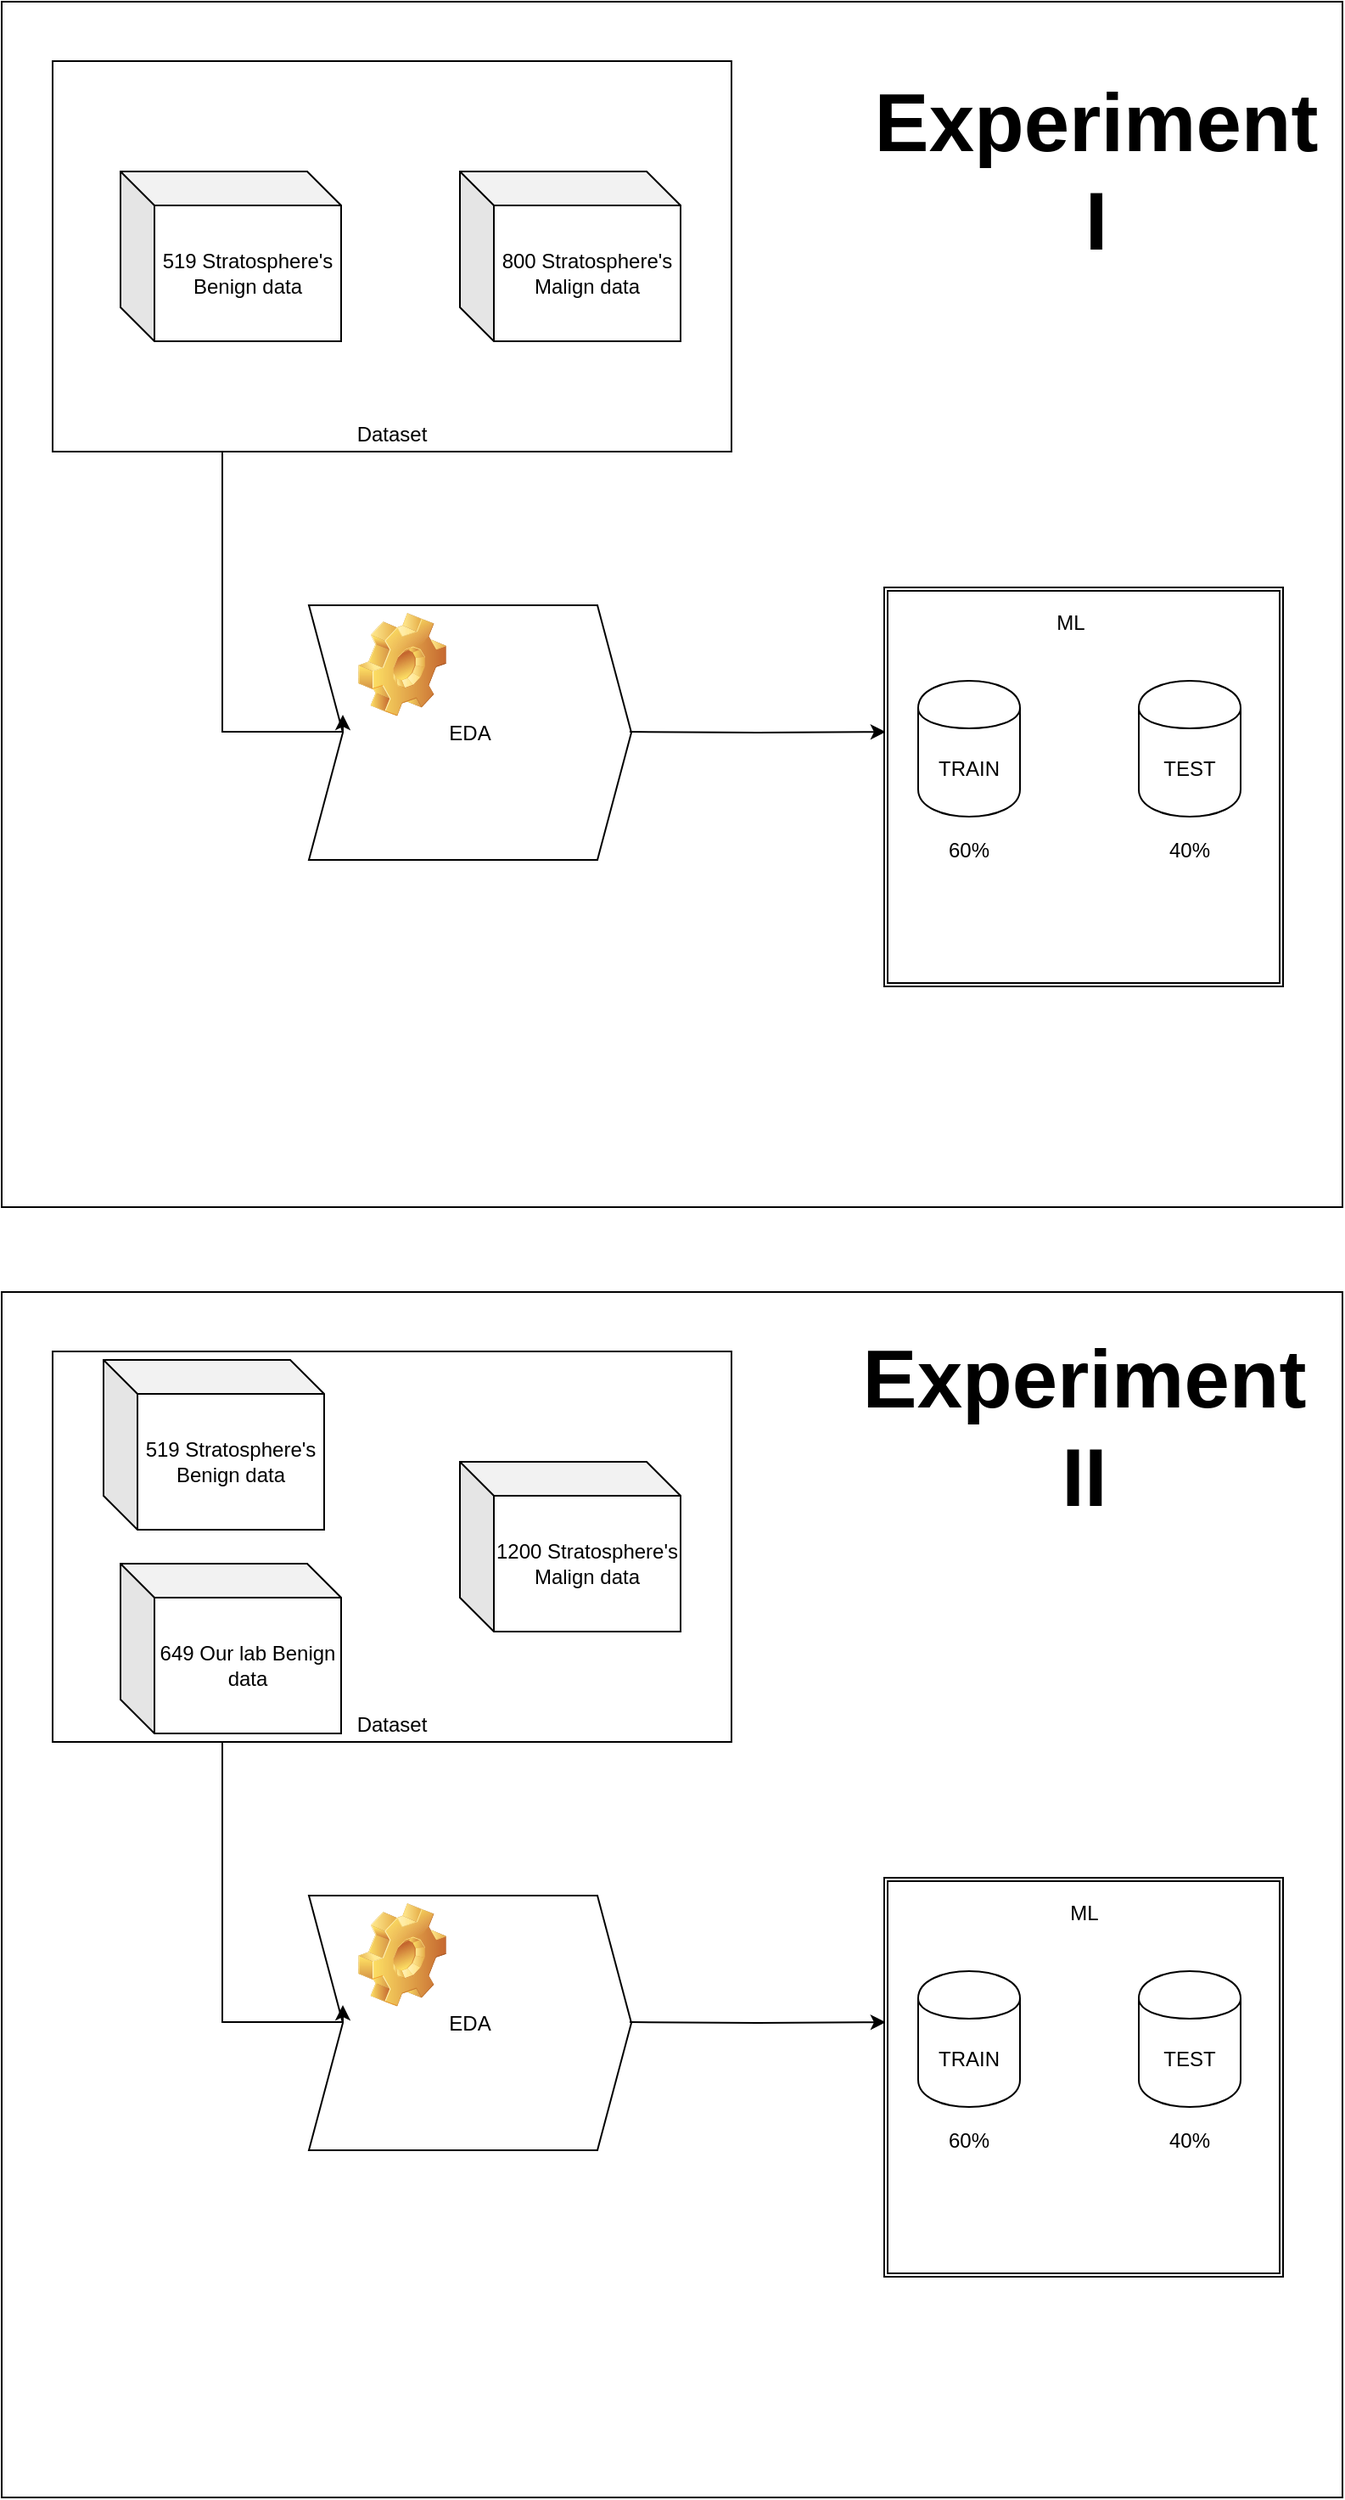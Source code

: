 <mxfile version="13.0.1" type="device"><diagram id="mzyTUMOnLBBc7URS7LEM" name="Page-1"><mxGraphModel dx="541" dy="1996" grid="1" gridSize="10" guides="1" tooltips="1" connect="1" arrows="1" fold="1" page="1" pageScale="1" pageWidth="827" pageHeight="1169" math="0" shadow="0"><root><mxCell id="0"/><mxCell id="1" parent="0"/><mxCell id="inDmml79I_gzyt8qO7-n-20" value="" style="whiteSpace=wrap;html=1;" vertex="1" parent="1"><mxGeometry x="30" y="-30" width="790" height="710" as="geometry"/></mxCell><mxCell id="inDmml79I_gzyt8qO7-n-18" value="EDA" style="shape=step;perimeter=stepPerimeter;whiteSpace=wrap;html=1;fixedSize=1;" vertex="1" parent="1"><mxGeometry x="211" y="325.5" width="190" height="150" as="geometry"/></mxCell><mxCell id="inDmml79I_gzyt8qO7-n-19" style="edgeStyle=orthogonalEdgeStyle;rounded=0;orthogonalLoop=1;jettySize=auto;html=1;exitX=0.25;exitY=1;exitDx=0;exitDy=0;" edge="1" parent="1" source="inDmml79I_gzyt8qO7-n-3"><mxGeometry relative="1" as="geometry"><mxPoint x="231" y="390" as="targetPoint"/><Array as="points"><mxPoint x="160" y="400"/><mxPoint x="231" y="400"/></Array></mxGeometry></mxCell><mxCell id="inDmml79I_gzyt8qO7-n-3" value="" style="rounded=0;whiteSpace=wrap;html=1;" vertex="1" parent="1"><mxGeometry x="60" y="5" width="400" height="230" as="geometry"/></mxCell><mxCell id="inDmml79I_gzyt8qO7-n-1" value="519 Stratosphere's Benign data" style="shape=cube;whiteSpace=wrap;html=1;boundedLbl=1;backgroundOutline=1;darkOpacity=0.05;darkOpacity2=0.1;" vertex="1" parent="1"><mxGeometry x="100" y="70" width="130" height="100" as="geometry"/></mxCell><mxCell id="inDmml79I_gzyt8qO7-n-2" value="800 Stratosphere's Malign data" style="shape=cube;whiteSpace=wrap;html=1;boundedLbl=1;backgroundOutline=1;darkOpacity=0.05;darkOpacity2=0.1;" vertex="1" parent="1"><mxGeometry x="300" y="70" width="130" height="100" as="geometry"/></mxCell><mxCell id="inDmml79I_gzyt8qO7-n-4" value="Dataset" style="text;html=1;strokeColor=none;fillColor=none;align=center;verticalAlign=middle;whiteSpace=wrap;rounded=0;" vertex="1" parent="1"><mxGeometry x="240" y="215" width="40" height="20" as="geometry"/></mxCell><mxCell id="inDmml79I_gzyt8qO7-n-17" style="edgeStyle=orthogonalEdgeStyle;rounded=0;orthogonalLoop=1;jettySize=auto;html=1;exitX=1;exitY=0.5;exitDx=0;exitDy=0;entryX=0.004;entryY=0.362;entryDx=0;entryDy=0;entryPerimeter=0;" edge="1" parent="1" target="inDmml79I_gzyt8qO7-n-11"><mxGeometry relative="1" as="geometry"><mxPoint x="400" y="400" as="sourcePoint"/></mxGeometry></mxCell><mxCell id="inDmml79I_gzyt8qO7-n-8" value="" style="shape=image;html=1;verticalLabelPosition=bottom;labelBackgroundColor=#ffffff;verticalAlign=top;imageAspect=1;aspect=fixed;image=img/clipart/Gear_128x128.png" vertex="1" parent="1"><mxGeometry x="240" y="330" width="52" height="61" as="geometry"/></mxCell><mxCell id="inDmml79I_gzyt8qO7-n-11" value="" style="shape=ext;double=1;whiteSpace=wrap;html=1;aspect=fixed;" vertex="1" parent="1"><mxGeometry x="550" y="315" width="235" height="235" as="geometry"/></mxCell><mxCell id="inDmml79I_gzyt8qO7-n-12" value="TRAIN" style="shape=cylinder;whiteSpace=wrap;html=1;boundedLbl=1;backgroundOutline=1;" vertex="1" parent="1"><mxGeometry x="570" y="370" width="60" height="80" as="geometry"/></mxCell><mxCell id="inDmml79I_gzyt8qO7-n-14" value="TEST" style="shape=cylinder;whiteSpace=wrap;html=1;boundedLbl=1;backgroundOutline=1;" vertex="1" parent="1"><mxGeometry x="700" y="370" width="60" height="80" as="geometry"/></mxCell><mxCell id="inDmml79I_gzyt8qO7-n-15" value="60%" style="text;html=1;strokeColor=none;fillColor=none;align=center;verticalAlign=middle;whiteSpace=wrap;rounded=0;" vertex="1" parent="1"><mxGeometry x="580" y="460" width="40" height="20" as="geometry"/></mxCell><mxCell id="inDmml79I_gzyt8qO7-n-16" value="40%" style="text;html=1;strokeColor=none;fillColor=none;align=center;verticalAlign=middle;whiteSpace=wrap;rounded=0;" vertex="1" parent="1"><mxGeometry x="710" y="460" width="40" height="20" as="geometry"/></mxCell><mxCell id="inDmml79I_gzyt8qO7-n-21" value="" style="whiteSpace=wrap;html=1;" vertex="1" parent="1"><mxGeometry x="30" y="730" width="790" height="710" as="geometry"/></mxCell><mxCell id="inDmml79I_gzyt8qO7-n-22" value="EDA" style="shape=step;perimeter=stepPerimeter;whiteSpace=wrap;html=1;fixedSize=1;" vertex="1" parent="1"><mxGeometry x="211" y="1085.5" width="190" height="150" as="geometry"/></mxCell><mxCell id="inDmml79I_gzyt8qO7-n-23" style="edgeStyle=orthogonalEdgeStyle;rounded=0;orthogonalLoop=1;jettySize=auto;html=1;exitX=0.25;exitY=1;exitDx=0;exitDy=0;" edge="1" parent="1" source="inDmml79I_gzyt8qO7-n-24"><mxGeometry relative="1" as="geometry"><mxPoint x="231" y="1150" as="targetPoint"/><Array as="points"><mxPoint x="160" y="1160"/><mxPoint x="231" y="1160"/></Array></mxGeometry></mxCell><mxCell id="inDmml79I_gzyt8qO7-n-24" value="" style="rounded=0;whiteSpace=wrap;html=1;" vertex="1" parent="1"><mxGeometry x="60" y="765" width="400" height="230" as="geometry"/></mxCell><mxCell id="inDmml79I_gzyt8qO7-n-25" value="519 Stratosphere's Benign data" style="shape=cube;whiteSpace=wrap;html=1;boundedLbl=1;backgroundOutline=1;darkOpacity=0.05;darkOpacity2=0.1;" vertex="1" parent="1"><mxGeometry x="90" y="770" width="130" height="100" as="geometry"/></mxCell><mxCell id="inDmml79I_gzyt8qO7-n-26" value="1200 Stratosphere's Malign data" style="shape=cube;whiteSpace=wrap;html=1;boundedLbl=1;backgroundOutline=1;darkOpacity=0.05;darkOpacity2=0.1;" vertex="1" parent="1"><mxGeometry x="300" y="830" width="130" height="100" as="geometry"/></mxCell><mxCell id="inDmml79I_gzyt8qO7-n-27" value="Dataset" style="text;html=1;strokeColor=none;fillColor=none;align=center;verticalAlign=middle;whiteSpace=wrap;rounded=0;" vertex="1" parent="1"><mxGeometry x="240" y="975" width="40" height="20" as="geometry"/></mxCell><mxCell id="inDmml79I_gzyt8qO7-n-28" style="edgeStyle=orthogonalEdgeStyle;rounded=0;orthogonalLoop=1;jettySize=auto;html=1;exitX=1;exitY=0.5;exitDx=0;exitDy=0;entryX=0.004;entryY=0.362;entryDx=0;entryDy=0;entryPerimeter=0;" edge="1" parent="1" target="inDmml79I_gzyt8qO7-n-30"><mxGeometry relative="1" as="geometry"><mxPoint x="400" y="1160" as="sourcePoint"/></mxGeometry></mxCell><mxCell id="inDmml79I_gzyt8qO7-n-29" value="" style="shape=image;html=1;verticalLabelPosition=bottom;labelBackgroundColor=#ffffff;verticalAlign=top;imageAspect=1;aspect=fixed;image=img/clipart/Gear_128x128.png" vertex="1" parent="1"><mxGeometry x="240" y="1090" width="52" height="61" as="geometry"/></mxCell><mxCell id="inDmml79I_gzyt8qO7-n-30" value="" style="shape=ext;double=1;whiteSpace=wrap;html=1;aspect=fixed;" vertex="1" parent="1"><mxGeometry x="550" y="1075" width="235" height="235" as="geometry"/></mxCell><mxCell id="inDmml79I_gzyt8qO7-n-31" value="TRAIN" style="shape=cylinder;whiteSpace=wrap;html=1;boundedLbl=1;backgroundOutline=1;" vertex="1" parent="1"><mxGeometry x="570" y="1130" width="60" height="80" as="geometry"/></mxCell><mxCell id="inDmml79I_gzyt8qO7-n-32" value="TEST" style="shape=cylinder;whiteSpace=wrap;html=1;boundedLbl=1;backgroundOutline=1;" vertex="1" parent="1"><mxGeometry x="700" y="1130" width="60" height="80" as="geometry"/></mxCell><mxCell id="inDmml79I_gzyt8qO7-n-33" value="60%" style="text;html=1;strokeColor=none;fillColor=none;align=center;verticalAlign=middle;whiteSpace=wrap;rounded=0;" vertex="1" parent="1"><mxGeometry x="580" y="1220" width="40" height="20" as="geometry"/></mxCell><mxCell id="inDmml79I_gzyt8qO7-n-34" value="40%" style="text;html=1;strokeColor=none;fillColor=none;align=center;verticalAlign=middle;whiteSpace=wrap;rounded=0;" vertex="1" parent="1"><mxGeometry x="710" y="1220" width="40" height="20" as="geometry"/></mxCell><mxCell id="inDmml79I_gzyt8qO7-n-35" value="649 Our lab Benign data" style="shape=cube;whiteSpace=wrap;html=1;boundedLbl=1;backgroundOutline=1;darkOpacity=0.05;darkOpacity2=0.1;" vertex="1" parent="1"><mxGeometry x="100" y="890" width="130" height="100" as="geometry"/></mxCell><mxCell id="inDmml79I_gzyt8qO7-n-36" value="ML" style="text;html=1;strokeColor=none;fillColor=none;align=center;verticalAlign=middle;whiteSpace=wrap;rounded=0;" vertex="1" parent="1"><mxGeometry x="640" y="325.5" width="40" height="20" as="geometry"/></mxCell><mxCell id="inDmml79I_gzyt8qO7-n-38" value="ML" style="text;html=1;strokeColor=none;fillColor=none;align=center;verticalAlign=middle;whiteSpace=wrap;rounded=0;" vertex="1" parent="1"><mxGeometry x="647.5" y="1085.5" width="40" height="20" as="geometry"/></mxCell><mxCell id="inDmml79I_gzyt8qO7-n-39" value="&lt;b&gt;&lt;font style=&quot;font-size: 48px&quot;&gt;Experiment I&lt;/font&gt;&lt;/b&gt;" style="text;html=1;strokeColor=none;fillColor=none;align=center;verticalAlign=middle;whiteSpace=wrap;rounded=0;" vertex="1" parent="1"><mxGeometry x="630" y="60" width="90" height="20" as="geometry"/></mxCell><mxCell id="inDmml79I_gzyt8qO7-n-40" value="&lt;b&gt;&lt;font style=&quot;font-size: 48px&quot;&gt;Experiment II&lt;/font&gt;&lt;/b&gt;" style="text;html=1;strokeColor=none;fillColor=none;align=center;verticalAlign=middle;whiteSpace=wrap;rounded=0;" vertex="1" parent="1"><mxGeometry x="622.5" y="800" width="90" height="20" as="geometry"/></mxCell></root></mxGraphModel></diagram></mxfile>